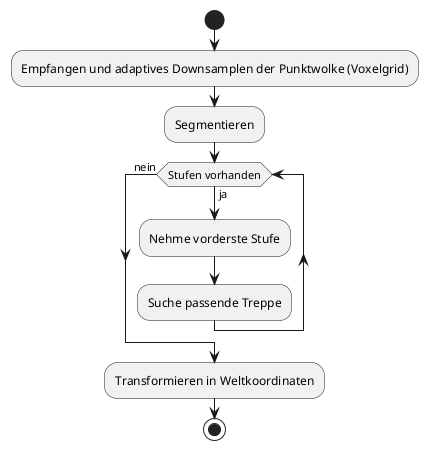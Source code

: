 @startuml

start
:Empfangen und adaptives Downsamplen der Punktwolke (Voxelgrid);
:Segmentieren;
while (Stufen vorhanden) is (ja)
	:Nehme vorderste Stufe;
	:Suche passende Treppe;
endwhile (nein)
:Transformieren in Weltkoordinaten;
stop

@enduml